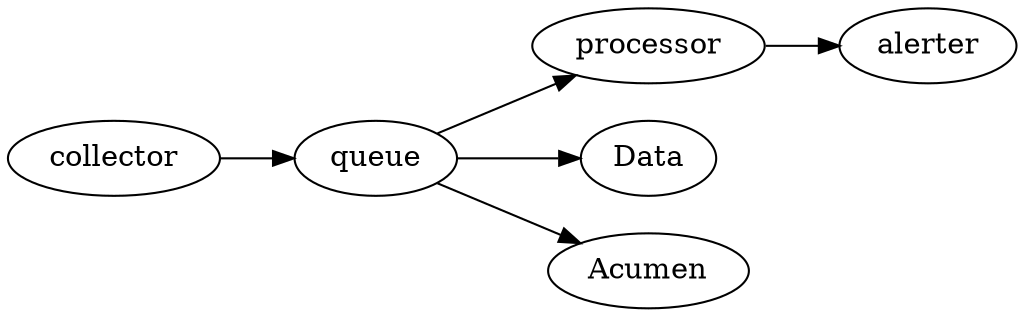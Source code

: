 digraph g {
  rankdir = "LR";
  collector -> queue;
  queue -> processor;
  processor -> alerter;
  queue -> Data;
  queue -> Acumen;
}
